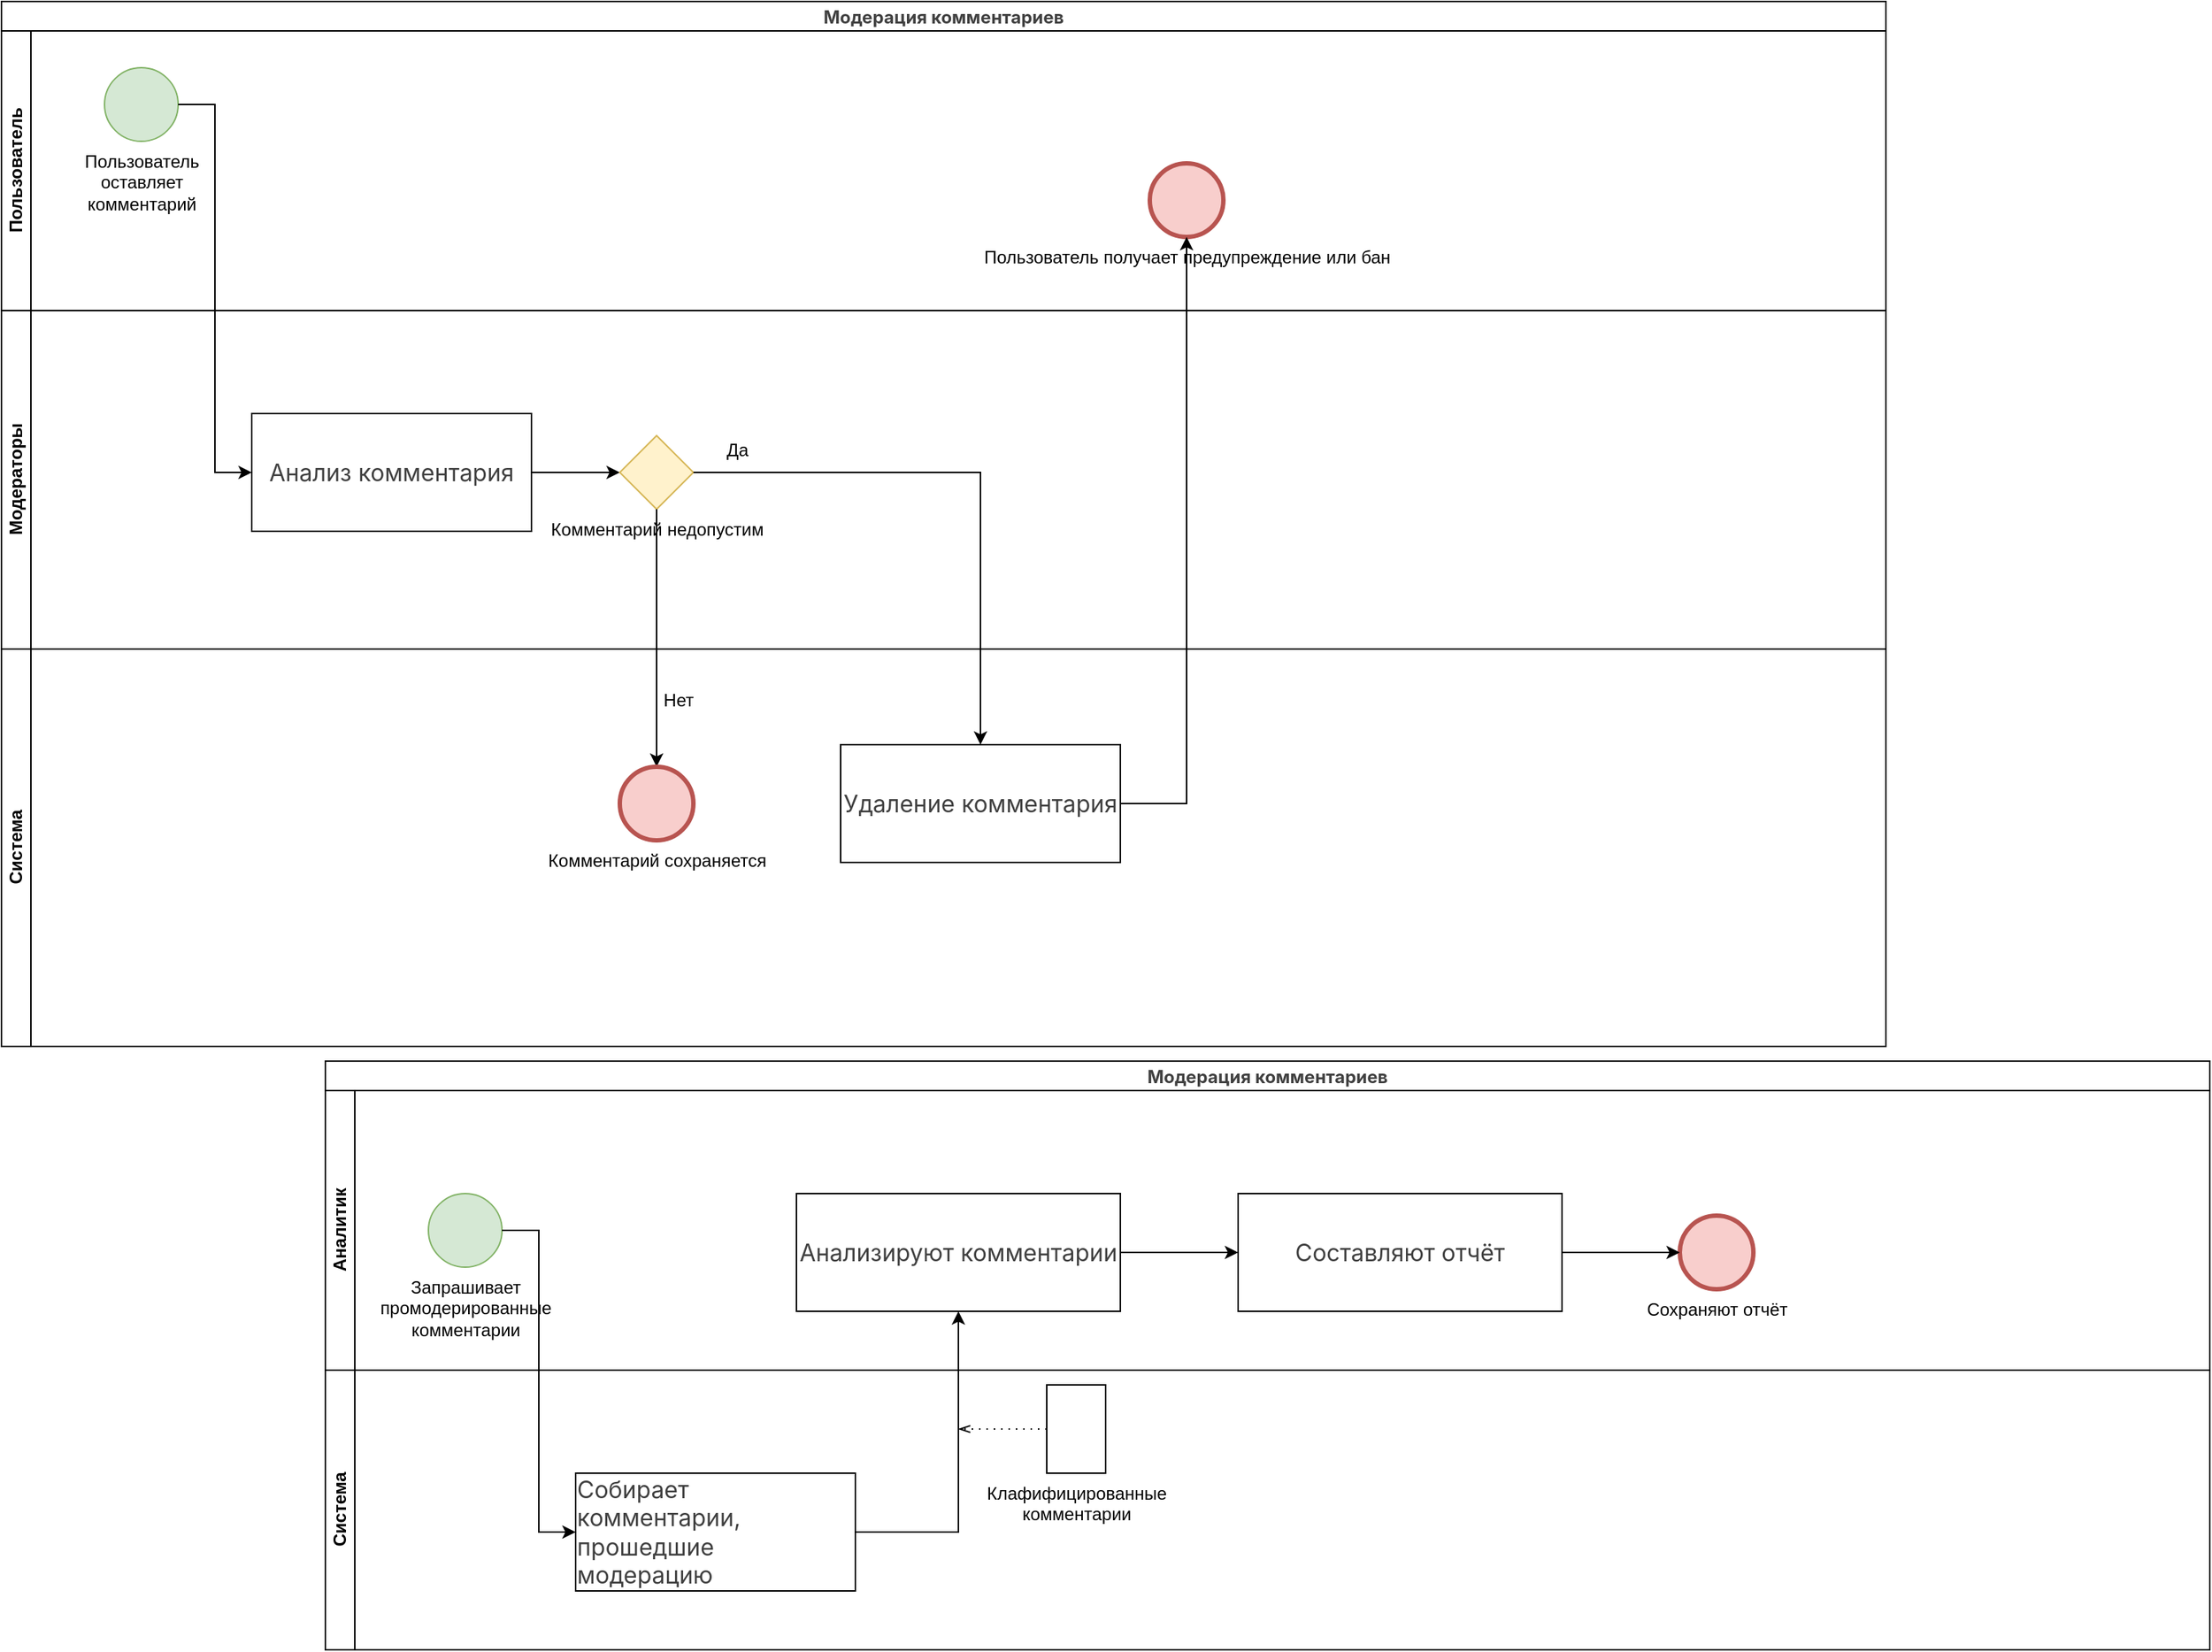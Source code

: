 <mxfile version="27.0.9">
  <diagram name="Страница — 1" id="czSJxoBG8e3vziPSl5HL">
    <mxGraphModel dx="4831" dy="1375" grid="1" gridSize="10" guides="1" tooltips="1" connect="1" arrows="1" fold="1" page="1" pageScale="1" pageWidth="827" pageHeight="1169" math="0" shadow="0">
      <root>
        <mxCell id="0" />
        <mxCell id="1" parent="0" />
        <mxCell id="rNKQusdqsnOIFdmcayMd-1" value="&lt;h3 style=&quot;font-weight: var(--ds-font-weight-strong); font-size: calc(var(--ds-md-zoom)*16px); line-height: 1.5; margin: calc(var(--ds-md-zoom)*16px)0 calc(var(--ds-md-zoom)*12px)0; color: rgb(64, 64, 64); font-family: DeepSeek-CJK-patch, Inter, system-ui, -apple-system, BlinkMacSystemFont, &amp;quot;Segoe UI&amp;quot;, Roboto, &amp;quot;Noto Sans&amp;quot;, Ubuntu, Cantarell, &amp;quot;Helvetica Neue&amp;quot;, Oxygen, &amp;quot;Open Sans&amp;quot;, sans-serif; text-align: start;&quot;&gt;Модерация комментариев&lt;/h3&gt;" style="swimlane;html=1;childLayout=stackLayout;resizeParent=1;resizeParentMax=0;horizontal=1;startSize=20;horizontalStack=0;whiteSpace=wrap;" parent="1" vertex="1">
          <mxGeometry x="-2440" y="30" width="1280" height="710" as="geometry" />
        </mxCell>
        <mxCell id="rNKQusdqsnOIFdmcayMd-2" value="Пользователь" style="swimlane;html=1;startSize=20;horizontal=0;" parent="rNKQusdqsnOIFdmcayMd-1" vertex="1">
          <mxGeometry y="20" width="1280" height="190" as="geometry" />
        </mxCell>
        <mxCell id="rNKQusdqsnOIFdmcayMd-3" value="Пользователь&lt;div&gt;оставляет&lt;div&gt;комментарий&lt;/div&gt;&lt;/div&gt;" style="points=[[0.145,0.145,0],[0.5,0,0],[0.855,0.145,0],[1,0.5,0],[0.855,0.855,0],[0.5,1,0],[0.145,0.855,0],[0,0.5,0]];shape=mxgraph.bpmn.event;html=1;verticalLabelPosition=bottom;labelBackgroundColor=#ffffff;verticalAlign=top;align=center;perimeter=ellipsePerimeter;outlineConnect=0;aspect=fixed;outline=standard;symbol=general;fillColor=#d5e8d4;strokeColor=#82b366;" parent="rNKQusdqsnOIFdmcayMd-2" vertex="1">
          <mxGeometry x="70" y="25" width="50" height="50" as="geometry" />
        </mxCell>
        <mxCell id="rNKQusdqsnOIFdmcayMd-5" value="Пользователь получает предупреждение или бан" style="points=[[0.145,0.145,0],[0.5,0,0],[0.855,0.145,0],[1,0.5,0],[0.855,0.855,0],[0.5,1,0],[0.145,0.855,0],[0,0.5,0]];shape=mxgraph.bpmn.event;html=1;verticalLabelPosition=bottom;labelBackgroundColor=#ffffff;verticalAlign=top;align=center;perimeter=ellipsePerimeter;outlineConnect=0;aspect=fixed;outline=end;symbol=terminate2;fillColor=#f8cecc;strokeColor=#b85450;" parent="rNKQusdqsnOIFdmcayMd-2" vertex="1">
          <mxGeometry x="780" y="90" width="50" height="50" as="geometry" />
        </mxCell>
        <mxCell id="rNKQusdqsnOIFdmcayMd-8" value="Модераторы" style="swimlane;html=1;startSize=20;horizontal=0;" parent="rNKQusdqsnOIFdmcayMd-1" vertex="1">
          <mxGeometry y="210" width="1280" height="230" as="geometry" />
        </mxCell>
        <mxCell id="rNKQusdqsnOIFdmcayMd-95" value="&lt;div style=&quot;text-align: left;&quot;&gt;&lt;span style=&quot;background-color: transparent; font-size: 16.002px;&quot;&gt;&lt;font face=&quot;DeepSeek-CJK-patch, Inter, system-ui, -apple-system, BlinkMacSystemFont, Segoe UI, Roboto, Noto Sans, Ubuntu, Cantarell, Helvetica Neue, Oxygen, Open Sans, sans-serif&quot; color=&quot;#404040&quot;&gt;Анализ комментария&lt;/font&gt;&lt;/span&gt;&lt;/div&gt;" style="points=[[0.25,0,0],[0.5,0,0],[0.75,0,0],[1,0.25,0],[1,0.5,0],[1,0.75,0],[0.75,1,0],[0.5,1,0],[0.25,1,0],[0,0.75,0],[0,0.5,0],[0,0.25,0]];shape=mxgraph.bpmn.task2;whiteSpace=wrap;rectStyle=rounded;size=10;html=1;container=1;expand=0;collapsible=0;taskMarker=abstract;" parent="rNKQusdqsnOIFdmcayMd-8" vertex="1">
          <mxGeometry x="170" y="70" width="190" height="80" as="geometry" />
        </mxCell>
        <mxCell id="rNKQusdqsnOIFdmcayMd-96" style="edgeStyle=orthogonalEdgeStyle;rounded=0;orthogonalLoop=1;jettySize=auto;html=1;entryX=0;entryY=0.5;entryDx=0;entryDy=0;entryPerimeter=0;exitX=1;exitY=0.5;exitDx=0;exitDy=0;exitPerimeter=0;" parent="rNKQusdqsnOIFdmcayMd-8" source="rNKQusdqsnOIFdmcayMd-95" target="qkGWPTD8oXom4SQ6_oq9-5" edge="1">
          <mxGeometry relative="1" as="geometry" />
        </mxCell>
        <mxCell id="qkGWPTD8oXom4SQ6_oq9-5" value="Комментарий недопустим" style="points=[[0.25,0.25,0],[0.5,0,0],[0.75,0.25,0],[1,0.5,0],[0.75,0.75,0],[0.5,1,0],[0.25,0.75,0],[0,0.5,0]];shape=mxgraph.bpmn.gateway2;html=1;verticalLabelPosition=bottom;labelBackgroundColor=#ffffff;verticalAlign=top;align=center;perimeter=rhombusPerimeter;outlineConnect=0;outline=none;symbol=none;fillColor=#fff2cc;strokeColor=#d6b656;" parent="rNKQusdqsnOIFdmcayMd-8" vertex="1">
          <mxGeometry x="420" y="85" width="50" height="50" as="geometry" />
        </mxCell>
        <mxCell id="IGT3o1ntx_T7jHhQjhBh-1" value="Да" style="text;html=1;align=center;verticalAlign=middle;whiteSpace=wrap;rounded=0;" parent="rNKQusdqsnOIFdmcayMd-8" vertex="1">
          <mxGeometry x="470" y="80" width="60" height="30" as="geometry" />
        </mxCell>
        <mxCell id="rNKQusdqsnOIFdmcayMd-97" style="edgeStyle=orthogonalEdgeStyle;rounded=0;orthogonalLoop=1;jettySize=auto;html=1;exitX=1;exitY=0.5;exitDx=0;exitDy=0;exitPerimeter=0;entryX=0;entryY=0.5;entryDx=0;entryDy=0;entryPerimeter=0;" parent="rNKQusdqsnOIFdmcayMd-1" source="rNKQusdqsnOIFdmcayMd-3" target="rNKQusdqsnOIFdmcayMd-95" edge="1">
          <mxGeometry relative="1" as="geometry" />
        </mxCell>
        <mxCell id="qkGWPTD8oXom4SQ6_oq9-8" style="edgeStyle=orthogonalEdgeStyle;rounded=0;orthogonalLoop=1;jettySize=auto;html=1;exitX=1;exitY=0.5;exitDx=0;exitDy=0;exitPerimeter=0;entryX=0.5;entryY=0;entryDx=0;entryDy=0;entryPerimeter=0;" parent="rNKQusdqsnOIFdmcayMd-1" source="qkGWPTD8oXom4SQ6_oq9-5" target="qkGWPTD8oXom4SQ6_oq9-9" edge="1">
          <mxGeometry relative="1" as="geometry">
            <mxPoint x="810" y="530.0" as="targetPoint" />
          </mxGeometry>
        </mxCell>
        <mxCell id="qkGWPTD8oXom4SQ6_oq9-10" style="edgeStyle=orthogonalEdgeStyle;rounded=0;orthogonalLoop=1;jettySize=auto;html=1;exitX=1;exitY=0.5;exitDx=0;exitDy=0;exitPerimeter=0;entryX=0.5;entryY=1;entryDx=0;entryDy=0;entryPerimeter=0;" parent="rNKQusdqsnOIFdmcayMd-1" source="qkGWPTD8oXom4SQ6_oq9-9" target="rNKQusdqsnOIFdmcayMd-5" edge="1">
          <mxGeometry relative="1" as="geometry">
            <mxPoint x="805" y="160.0" as="targetPoint" />
          </mxGeometry>
        </mxCell>
        <mxCell id="qkGWPTD8oXom4SQ6_oq9-6" style="edgeStyle=orthogonalEdgeStyle;rounded=0;orthogonalLoop=1;jettySize=auto;html=1;exitX=0.5;exitY=1;exitDx=0;exitDy=0;exitPerimeter=0;entryX=0.5;entryY=0;entryDx=0;entryDy=0;entryPerimeter=0;" parent="rNKQusdqsnOIFdmcayMd-1" source="qkGWPTD8oXom4SQ6_oq9-5" target="qkGWPTD8oXom4SQ6_oq9-7" edge="1">
          <mxGeometry relative="1" as="geometry">
            <mxPoint x="521" y="520.0" as="targetPoint" />
          </mxGeometry>
        </mxCell>
        <mxCell id="rNKQusdqsnOIFdmcayMd-14" value="Система" style="swimlane;html=1;startSize=20;horizontal=0;" parent="rNKQusdqsnOIFdmcayMd-1" vertex="1">
          <mxGeometry y="440" width="1280" height="270" as="geometry" />
        </mxCell>
        <mxCell id="qkGWPTD8oXom4SQ6_oq9-7" value="Комментарий сохраняется" style="points=[[0.145,0.145,0],[0.5,0,0],[0.855,0.145,0],[1,0.5,0],[0.855,0.855,0],[0.5,1,0],[0.145,0.855,0],[0,0.5,0]];shape=mxgraph.bpmn.event;html=1;verticalLabelPosition=bottom;labelBackgroundColor=#ffffff;verticalAlign=top;align=center;perimeter=ellipsePerimeter;outlineConnect=0;aspect=fixed;outline=end;symbol=terminate2;fillColor=#f8cecc;strokeColor=#b85450;" parent="rNKQusdqsnOIFdmcayMd-14" vertex="1">
          <mxGeometry x="420" y="80" width="50" height="50" as="geometry" />
        </mxCell>
        <mxCell id="qkGWPTD8oXom4SQ6_oq9-9" value="&lt;div style=&quot;text-align: left;&quot;&gt;&lt;span style=&quot;background-color: transparent; font-size: 16.002px;&quot;&gt;&lt;font face=&quot;DeepSeek-CJK-patch, Inter, system-ui, -apple-system, BlinkMacSystemFont, Segoe UI, Roboto, Noto Sans, Ubuntu, Cantarell, Helvetica Neue, Oxygen, Open Sans, sans-serif&quot; color=&quot;#404040&quot;&gt;Удаление комментария&lt;/font&gt;&lt;/span&gt;&lt;/div&gt;" style="points=[[0.25,0,0],[0.5,0,0],[0.75,0,0],[1,0.25,0],[1,0.5,0],[1,0.75,0],[0.75,1,0],[0.5,1,0],[0.25,1,0],[0,0.75,0],[0,0.5,0],[0,0.25,0]];shape=mxgraph.bpmn.task2;whiteSpace=wrap;rectStyle=rounded;size=10;html=1;container=1;expand=0;collapsible=0;taskMarker=abstract;" parent="rNKQusdqsnOIFdmcayMd-14" vertex="1">
          <mxGeometry x="570" y="65" width="190" height="80" as="geometry" />
        </mxCell>
        <mxCell id="IGT3o1ntx_T7jHhQjhBh-2" value="Нет" style="text;html=1;align=center;verticalAlign=middle;whiteSpace=wrap;rounded=0;" parent="rNKQusdqsnOIFdmcayMd-14" vertex="1">
          <mxGeometry x="430" y="20" width="60" height="30" as="geometry" />
        </mxCell>
        <mxCell id="EQHeuAijrMvpqQoiUxa1-1" value="&lt;h3 style=&quot;font-weight: var(--ds-font-weight-strong); font-size: calc(var(--ds-md-zoom)*16px); line-height: 1.5; margin: calc(var(--ds-md-zoom)*16px)0 calc(var(--ds-md-zoom)*12px)0; color: rgb(64, 64, 64); font-family: DeepSeek-CJK-patch, Inter, system-ui, -apple-system, BlinkMacSystemFont, &amp;quot;Segoe UI&amp;quot;, Roboto, &amp;quot;Noto Sans&amp;quot;, Ubuntu, Cantarell, &amp;quot;Helvetica Neue&amp;quot;, Oxygen, &amp;quot;Open Sans&amp;quot;, sans-serif; text-align: start;&quot;&gt;Модерация комментариев&lt;/h3&gt;" style="swimlane;html=1;childLayout=stackLayout;resizeParent=1;resizeParentMax=0;horizontal=1;startSize=20;horizontalStack=0;whiteSpace=wrap;" vertex="1" parent="1">
          <mxGeometry x="-2220" y="750" width="1280" height="400" as="geometry" />
        </mxCell>
        <mxCell id="EQHeuAijrMvpqQoiUxa1-2" value="Аналитик" style="swimlane;html=1;startSize=20;horizontal=0;" vertex="1" parent="EQHeuAijrMvpqQoiUxa1-1">
          <mxGeometry y="20" width="1280" height="190" as="geometry" />
        </mxCell>
        <mxCell id="EQHeuAijrMvpqQoiUxa1-3" value="Запрашивает&lt;div&gt;промодерированные&lt;/div&gt;&lt;div&gt;комментарии&lt;/div&gt;" style="points=[[0.145,0.145,0],[0.5,0,0],[0.855,0.145,0],[1,0.5,0],[0.855,0.855,0],[0.5,1,0],[0.145,0.855,0],[0,0.5,0]];shape=mxgraph.bpmn.event;html=1;verticalLabelPosition=bottom;labelBackgroundColor=#ffffff;verticalAlign=top;align=center;perimeter=ellipsePerimeter;outlineConnect=0;aspect=fixed;outline=standard;symbol=general;fillColor=#d5e8d4;strokeColor=#82b366;" vertex="1" parent="EQHeuAijrMvpqQoiUxa1-2">
          <mxGeometry x="70" y="70" width="50" height="50" as="geometry" />
        </mxCell>
        <mxCell id="EQHeuAijrMvpqQoiUxa1-4" value="Сохраняют отчёт" style="points=[[0.145,0.145,0],[0.5,0,0],[0.855,0.145,0],[1,0.5,0],[0.855,0.855,0],[0.5,1,0],[0.145,0.855,0],[0,0.5,0]];shape=mxgraph.bpmn.event;html=1;verticalLabelPosition=bottom;labelBackgroundColor=#ffffff;verticalAlign=top;align=center;perimeter=ellipsePerimeter;outlineConnect=0;aspect=fixed;outline=end;symbol=terminate2;fillColor=#f8cecc;strokeColor=#b85450;" vertex="1" parent="EQHeuAijrMvpqQoiUxa1-2">
          <mxGeometry x="920" y="85" width="50" height="50" as="geometry" />
        </mxCell>
        <mxCell id="EQHeuAijrMvpqQoiUxa1-22" style="edgeStyle=orthogonalEdgeStyle;rounded=0;orthogonalLoop=1;jettySize=auto;html=1;entryX=0;entryY=0.5;entryDx=0;entryDy=0;entryPerimeter=0;" edge="1" parent="EQHeuAijrMvpqQoiUxa1-2" source="EQHeuAijrMvpqQoiUxa1-20" target="EQHeuAijrMvpqQoiUxa1-23">
          <mxGeometry relative="1" as="geometry">
            <mxPoint x="620" y="110" as="targetPoint" />
          </mxGeometry>
        </mxCell>
        <mxCell id="EQHeuAijrMvpqQoiUxa1-20" value="&lt;div style=&quot;text-align: left;&quot;&gt;&lt;font face=&quot;DeepSeek-CJK-patch, Inter, system-ui, -apple-system, BlinkMacSystemFont, Segoe UI, Roboto, Noto Sans, Ubuntu, Cantarell, Helvetica Neue, Oxygen, Open Sans, sans-serif&quot; color=&quot;#404040&quot;&gt;&lt;span style=&quot;font-size: 16.002px;&quot;&gt;Анализируют комментарии&lt;/span&gt;&lt;/font&gt;&lt;/div&gt;" style="points=[[0.25,0,0],[0.5,0,0],[0.75,0,0],[1,0.25,0],[1,0.5,0],[1,0.75,0],[0.75,1,0],[0.5,1,0],[0.25,1,0],[0,0.75,0],[0,0.5,0],[0,0.25,0]];shape=mxgraph.bpmn.task2;whiteSpace=wrap;rectStyle=rounded;size=10;html=1;container=1;expand=0;collapsible=0;taskMarker=abstract;" vertex="1" parent="EQHeuAijrMvpqQoiUxa1-2">
          <mxGeometry x="320" y="70" width="220" height="80" as="geometry" />
        </mxCell>
        <mxCell id="EQHeuAijrMvpqQoiUxa1-23" value="&lt;div style=&quot;text-align: left;&quot;&gt;&lt;font face=&quot;DeepSeek-CJK-patch, Inter, system-ui, -apple-system, BlinkMacSystemFont, Segoe UI, Roboto, Noto Sans, Ubuntu, Cantarell, Helvetica Neue, Oxygen, Open Sans, sans-serif&quot; color=&quot;#404040&quot;&gt;&lt;span style=&quot;font-size: 16.002px;&quot;&gt;Составляют отчёт&lt;/span&gt;&lt;/font&gt;&lt;/div&gt;" style="points=[[0.25,0,0],[0.5,0,0],[0.75,0,0],[1,0.25,0],[1,0.5,0],[1,0.75,0],[0.75,1,0],[0.5,1,0],[0.25,1,0],[0,0.75,0],[0,0.5,0],[0,0.25,0]];shape=mxgraph.bpmn.task2;whiteSpace=wrap;rectStyle=rounded;size=10;html=1;container=1;expand=0;collapsible=0;taskMarker=abstract;" vertex="1" parent="EQHeuAijrMvpqQoiUxa1-2">
          <mxGeometry x="620" y="70" width="220" height="80" as="geometry" />
        </mxCell>
        <mxCell id="EQHeuAijrMvpqQoiUxa1-24" style="edgeStyle=orthogonalEdgeStyle;rounded=0;orthogonalLoop=1;jettySize=auto;html=1;exitX=1;exitY=0.5;exitDx=0;exitDy=0;exitPerimeter=0;entryX=0;entryY=0.5;entryDx=0;entryDy=0;entryPerimeter=0;" edge="1" parent="EQHeuAijrMvpqQoiUxa1-2" source="EQHeuAijrMvpqQoiUxa1-23" target="EQHeuAijrMvpqQoiUxa1-4">
          <mxGeometry relative="1" as="geometry" />
        </mxCell>
        <mxCell id="EQHeuAijrMvpqQoiUxa1-10" style="edgeStyle=orthogonalEdgeStyle;rounded=0;orthogonalLoop=1;jettySize=auto;html=1;exitX=1;exitY=0.5;exitDx=0;exitDy=0;exitPerimeter=0;entryX=0;entryY=0.5;entryDx=0;entryDy=0;entryPerimeter=0;" edge="1" parent="EQHeuAijrMvpqQoiUxa1-1" source="EQHeuAijrMvpqQoiUxa1-3" target="EQHeuAijrMvpqQoiUxa1-6">
          <mxGeometry relative="1" as="geometry" />
        </mxCell>
        <mxCell id="EQHeuAijrMvpqQoiUxa1-5" value="Система" style="swimlane;html=1;startSize=20;horizontal=0;" vertex="1" parent="EQHeuAijrMvpqQoiUxa1-1">
          <mxGeometry y="210" width="1280" height="190" as="geometry" />
        </mxCell>
        <mxCell id="EQHeuAijrMvpqQoiUxa1-6" value="&lt;div style=&quot;text-align: left;&quot;&gt;&lt;span style=&quot;background-color: transparent; font-size: 16.002px;&quot;&gt;&lt;font face=&quot;DeepSeek-CJK-patch, Inter, system-ui, -apple-system, BlinkMacSystemFont, Segoe UI, Roboto, Noto Sans, Ubuntu, Cantarell, Helvetica Neue, Oxygen, Open Sans, sans-serif&quot; color=&quot;#404040&quot;&gt;Собирает комментарии,&lt;/font&gt;&lt;/span&gt;&lt;/div&gt;&lt;div style=&quot;text-align: left;&quot;&gt;&lt;span style=&quot;background-color: transparent; font-size: 16.002px;&quot;&gt;&lt;font face=&quot;DeepSeek-CJK-patch, Inter, system-ui, -apple-system, BlinkMacSystemFont, Segoe UI, Roboto, Noto Sans, Ubuntu, Cantarell, Helvetica Neue, Oxygen, Open Sans, sans-serif&quot; color=&quot;#404040&quot;&gt;прошедшие модерацию&lt;/font&gt;&lt;/span&gt;&lt;/div&gt;" style="points=[[0.25,0,0],[0.5,0,0],[0.75,0,0],[1,0.25,0],[1,0.5,0],[1,0.75,0],[0.75,1,0],[0.5,1,0],[0.25,1,0],[0,0.75,0],[0,0.5,0],[0,0.25,0]];shape=mxgraph.bpmn.task2;whiteSpace=wrap;rectStyle=rounded;size=10;html=1;container=1;expand=0;collapsible=0;taskMarker=abstract;" vertex="1" parent="EQHeuAijrMvpqQoiUxa1-5">
          <mxGeometry x="170" y="70" width="190" height="80" as="geometry" />
        </mxCell>
        <mxCell id="EQHeuAijrMvpqQoiUxa1-19" value="Клафифицированные&lt;div&gt;комментарии&lt;/div&gt;" style="shape=mxgraph.bpmn.data2;labelPosition=center;verticalLabelPosition=bottom;align=center;verticalAlign=top;size=15;html=1;" vertex="1" parent="EQHeuAijrMvpqQoiUxa1-5">
          <mxGeometry x="490" y="10" width="40" height="60" as="geometry" />
        </mxCell>
        <mxCell id="EQHeuAijrMvpqQoiUxa1-7" style="edgeStyle=orthogonalEdgeStyle;rounded=0;orthogonalLoop=1;jettySize=auto;html=1;exitX=1;exitY=0.5;exitDx=0;exitDy=0;exitPerimeter=0;entryX=0.5;entryY=1;entryDx=0;entryDy=0;entryPerimeter=0;" edge="1" parent="EQHeuAijrMvpqQoiUxa1-1" source="EQHeuAijrMvpqQoiUxa1-6" target="EQHeuAijrMvpqQoiUxa1-20">
          <mxGeometry relative="1" as="geometry">
            <mxPoint x="470" y="320" as="targetPoint" />
          </mxGeometry>
        </mxCell>
        <mxCell id="EQHeuAijrMvpqQoiUxa1-21" value="" style="edgeStyle=elbowEdgeStyle;fontSize=12;html=1;endFill=0;startFill=0;endSize=6;startSize=6;dashed=1;dashPattern=1 4;endArrow=openThin;startArrow=none;rounded=0;exitX=0;exitY=0.5;exitDx=0;exitDy=0;exitPerimeter=0;" edge="1" parent="1" source="EQHeuAijrMvpqQoiUxa1-19">
          <mxGeometry width="160" relative="1" as="geometry">
            <mxPoint x="-1960" y="950" as="sourcePoint" />
            <mxPoint x="-1790" y="1000" as="targetPoint" />
          </mxGeometry>
        </mxCell>
      </root>
    </mxGraphModel>
  </diagram>
</mxfile>
